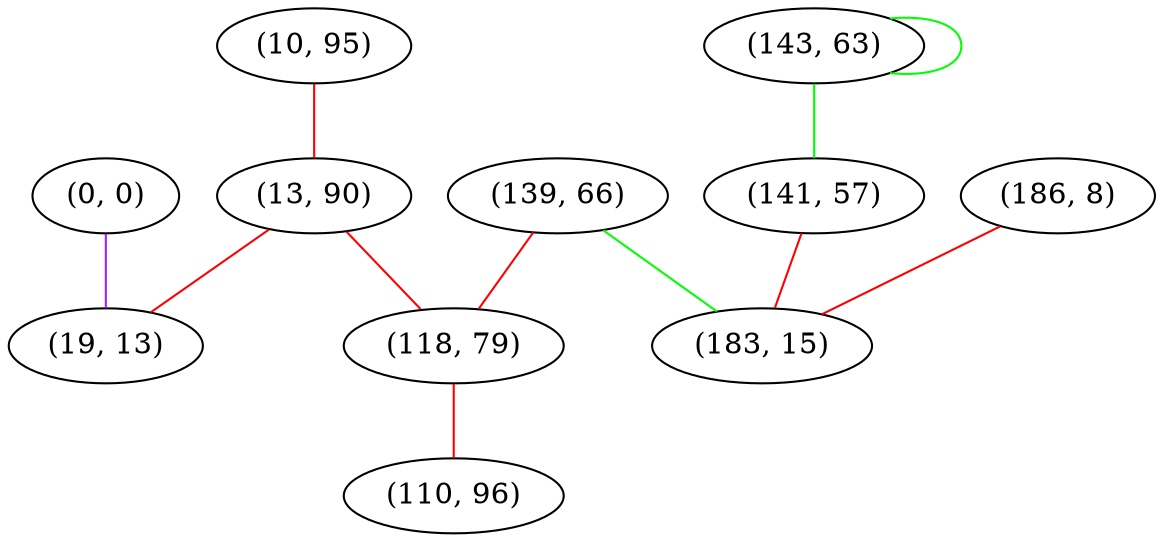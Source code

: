 graph "" {
"(10, 95)";
"(0, 0)";
"(13, 90)";
"(139, 66)";
"(118, 79)";
"(143, 63)";
"(186, 8)";
"(110, 96)";
"(141, 57)";
"(19, 13)";
"(183, 15)";
"(10, 95)" -- "(13, 90)"  [color=red, key=0, weight=1];
"(0, 0)" -- "(19, 13)"  [color=purple, key=0, weight=4];
"(13, 90)" -- "(118, 79)"  [color=red, key=0, weight=1];
"(13, 90)" -- "(19, 13)"  [color=red, key=0, weight=1];
"(139, 66)" -- "(118, 79)"  [color=red, key=0, weight=1];
"(139, 66)" -- "(183, 15)"  [color=green, key=0, weight=2];
"(118, 79)" -- "(110, 96)"  [color=red, key=0, weight=1];
"(143, 63)" -- "(141, 57)"  [color=green, key=0, weight=2];
"(143, 63)" -- "(143, 63)"  [color=green, key=0, weight=2];
"(186, 8)" -- "(183, 15)"  [color=red, key=0, weight=1];
"(141, 57)" -- "(183, 15)"  [color=red, key=0, weight=1];
}
